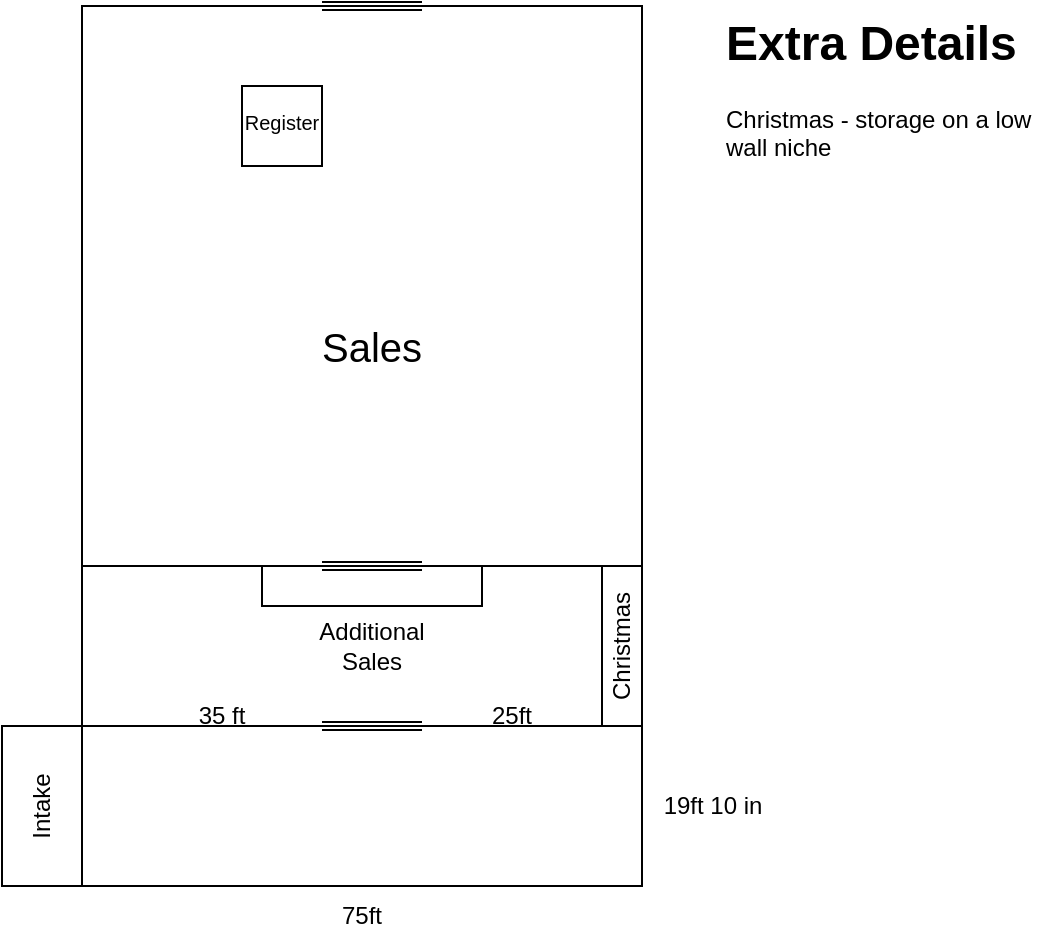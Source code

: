 <mxfile version="26.0.11" pages="2">
  <diagram name="Store_Layout_Base" id="E8MO1os7tG6Go1OcQBKb">
    <mxGraphModel dx="794" dy="1512" grid="1" gridSize="10" guides="1" tooltips="1" connect="1" arrows="1" fold="1" page="1" pageScale="1" pageWidth="850" pageHeight="1100" math="0" shadow="0">
      <root>
        <mxCell id="0" />
        <mxCell id="1" parent="0" />
        <mxCell id="KRuYIotHOblg3rBYZyvx-1" value="" style="rounded=0;whiteSpace=wrap;html=1;" vertex="1" parent="1">
          <mxGeometry x="240" width="280" height="280" as="geometry" />
        </mxCell>
        <mxCell id="KRuYIotHOblg3rBYZyvx-2" value="" style="rounded=0;whiteSpace=wrap;html=1;" vertex="1" parent="1">
          <mxGeometry x="240" y="280" width="280" height="80" as="geometry" />
        </mxCell>
        <mxCell id="KRuYIotHOblg3rBYZyvx-3" value="" style="rounded=0;whiteSpace=wrap;html=1;" vertex="1" parent="1">
          <mxGeometry x="240" y="360" width="280" height="80" as="geometry" />
        </mxCell>
        <mxCell id="KRuYIotHOblg3rBYZyvx-4" value="" style="rounded=0;whiteSpace=wrap;html=1;" vertex="1" parent="1">
          <mxGeometry x="200" y="360" width="40" height="80" as="geometry" />
        </mxCell>
        <mxCell id="KRuYIotHOblg3rBYZyvx-5" value="75ft" style="text;html=1;align=center;verticalAlign=middle;whiteSpace=wrap;rounded=0;" vertex="1" parent="1">
          <mxGeometry x="350" y="440" width="60" height="30" as="geometry" />
        </mxCell>
        <mxCell id="KRuYIotHOblg3rBYZyvx-6" value="19ft 10 in" style="text;html=1;align=center;verticalAlign=middle;resizable=0;points=[];autosize=1;strokeColor=none;fillColor=none;" vertex="1" parent="1">
          <mxGeometry x="520" y="385" width="70" height="30" as="geometry" />
        </mxCell>
        <mxCell id="KRuYIotHOblg3rBYZyvx-8" value="" style="rounded=0;whiteSpace=wrap;html=1;" vertex="1" parent="1">
          <mxGeometry x="500" y="280" width="20" height="80" as="geometry" />
        </mxCell>
        <mxCell id="KRuYIotHOblg3rBYZyvx-9" value="35 ft" style="text;html=1;align=center;verticalAlign=middle;whiteSpace=wrap;rounded=0;" vertex="1" parent="1">
          <mxGeometry x="280" y="340" width="60" height="30" as="geometry" />
        </mxCell>
        <mxCell id="KRuYIotHOblg3rBYZyvx-10" value="25ft" style="text;html=1;align=center;verticalAlign=middle;whiteSpace=wrap;rounded=0;" vertex="1" parent="1">
          <mxGeometry x="425" y="340" width="60" height="30" as="geometry" />
        </mxCell>
        <mxCell id="KRuYIotHOblg3rBYZyvx-11" value="" style="shape=link;html=1;rounded=0;" edge="1" parent="1">
          <mxGeometry width="100" relative="1" as="geometry">
            <mxPoint x="360" y="360" as="sourcePoint" />
            <mxPoint x="410" y="360" as="targetPoint" />
          </mxGeometry>
        </mxCell>
        <mxCell id="KRuYIotHOblg3rBYZyvx-17" value="" style="shape=link;html=1;rounded=0;" edge="1" parent="1">
          <mxGeometry width="100" relative="1" as="geometry">
            <mxPoint x="360" as="sourcePoint" />
            <mxPoint x="410" as="targetPoint" />
          </mxGeometry>
        </mxCell>
        <mxCell id="KRuYIotHOblg3rBYZyvx-18" value="" style="rounded=0;whiteSpace=wrap;html=1;" vertex="1" parent="1">
          <mxGeometry x="320" y="40" width="40" height="40" as="geometry" />
        </mxCell>
        <mxCell id="KRuYIotHOblg3rBYZyvx-19" value="&lt;font style=&quot;font-size: 10px;&quot;&gt;Register&lt;/font&gt;" style="text;html=1;align=center;verticalAlign=middle;whiteSpace=wrap;rounded=0;" vertex="1" parent="1">
          <mxGeometry x="320" y="50" width="40" height="15" as="geometry" />
        </mxCell>
        <mxCell id="KRuYIotHOblg3rBYZyvx-20" value="" style="rounded=0;whiteSpace=wrap;html=1;" vertex="1" parent="1">
          <mxGeometry x="330" y="280" width="110" height="20" as="geometry" />
        </mxCell>
        <mxCell id="KRuYIotHOblg3rBYZyvx-21" value="" style="shape=link;html=1;rounded=0;" edge="1" parent="1">
          <mxGeometry width="100" relative="1" as="geometry">
            <mxPoint x="360" y="280" as="sourcePoint" />
            <mxPoint x="410" y="280" as="targetPoint" />
          </mxGeometry>
        </mxCell>
        <mxCell id="KRuYIotHOblg3rBYZyvx-23" value="Christmas" style="text;html=1;align=center;verticalAlign=middle;whiteSpace=wrap;rounded=0;rotation=270;" vertex="1" parent="1">
          <mxGeometry x="480" y="305" width="60" height="30" as="geometry" />
        </mxCell>
        <mxCell id="KRuYIotHOblg3rBYZyvx-26" value="&lt;h1 style=&quot;margin-top: 0px;&quot;&gt;Extra Details&lt;/h1&gt;&lt;p&gt;Christmas - storage on a low wall niche&lt;/p&gt;&lt;p&gt;&lt;br&gt;&lt;/p&gt;" style="text;html=1;whiteSpace=wrap;overflow=hidden;rounded=0;" vertex="1" parent="1">
          <mxGeometry x="560" y="-2.5" width="160" height="120" as="geometry" />
        </mxCell>
        <mxCell id="KRuYIotHOblg3rBYZyvx-27" value="Intake" style="text;html=1;align=center;verticalAlign=middle;whiteSpace=wrap;rounded=0;rotation=270;" vertex="1" parent="1">
          <mxGeometry x="190" y="385" width="60" height="30" as="geometry" />
        </mxCell>
        <mxCell id="KRuYIotHOblg3rBYZyvx-28" value="&lt;font style=&quot;font-size: 20px;&quot;&gt;Sales&lt;/font&gt;" style="text;html=1;align=center;verticalAlign=middle;whiteSpace=wrap;rounded=0;" vertex="1" parent="1">
          <mxGeometry x="340" y="140" width="90" height="60" as="geometry" />
        </mxCell>
        <mxCell id="KRuYIotHOblg3rBYZyvx-29" value="Additional Sales" style="text;html=1;align=center;verticalAlign=middle;whiteSpace=wrap;rounded=0;" vertex="1" parent="1">
          <mxGeometry x="355" y="305" width="60" height="30" as="geometry" />
        </mxCell>
      </root>
    </mxGraphModel>
  </diagram>
  <diagram id="iPrsyyJvYXZhke6_nRYa" name="Pallet_Stack">
    <mxGraphModel dx="794" dy="412" grid="1" gridSize="10" guides="1" tooltips="1" connect="1" arrows="1" fold="1" page="1" pageScale="1" pageWidth="850" pageHeight="1100" math="0" shadow="0">
      <root>
        <mxCell id="0" />
        <mxCell id="1" parent="0" />
        <mxCell id="oVNkJPlwlEx_IBecZ67c-1" value="" style="endArrow=none;html=1;rounded=0;strokeWidth=4;" edge="1" parent="1">
          <mxGeometry width="50" height="50" relative="1" as="geometry">
            <mxPoint x="320" y="400" as="sourcePoint" />
            <mxPoint x="320" y="70" as="targetPoint" />
          </mxGeometry>
        </mxCell>
        <mxCell id="N-b951e8e8a2WLPTDQjh-1" value="" style="endArrow=none;html=1;rounded=0;strokeWidth=4;" edge="1" parent="1">
          <mxGeometry width="50" height="50" relative="1" as="geometry">
            <mxPoint x="480" y="400" as="sourcePoint" />
            <mxPoint x="480" y="70" as="targetPoint" />
          </mxGeometry>
        </mxCell>
        <mxCell id="N-b951e8e8a2WLPTDQjh-2" value="" style="shape=link;html=1;rounded=0;strokeWidth=4;" edge="1" parent="1">
          <mxGeometry width="100" relative="1" as="geometry">
            <mxPoint x="320" y="320" as="sourcePoint" />
            <mxPoint x="480" y="320" as="targetPoint" />
          </mxGeometry>
        </mxCell>
        <mxCell id="N-b951e8e8a2WLPTDQjh-3" value="" style="shape=link;html=1;rounded=0;strokeWidth=4;" edge="1" parent="1">
          <mxGeometry width="100" relative="1" as="geometry">
            <mxPoint x="320" y="240" as="sourcePoint" />
            <mxPoint x="480" y="240" as="targetPoint" />
          </mxGeometry>
        </mxCell>
        <mxCell id="N-b951e8e8a2WLPTDQjh-4" value="" style="shape=link;html=1;rounded=0;strokeWidth=4;" edge="1" parent="1">
          <mxGeometry width="100" relative="1" as="geometry">
            <mxPoint x="320" y="160" as="sourcePoint" />
            <mxPoint x="480" y="160" as="targetPoint" />
          </mxGeometry>
        </mxCell>
        <mxCell id="N-b951e8e8a2WLPTDQjh-5" value="" style="shape=link;html=1;rounded=0;strokeWidth=4;" edge="1" parent="1">
          <mxGeometry width="100" relative="1" as="geometry">
            <mxPoint x="320" y="80" as="sourcePoint" />
            <mxPoint x="480" y="80" as="targetPoint" />
          </mxGeometry>
        </mxCell>
        <mxCell id="N-b951e8e8a2WLPTDQjh-6" value="&lt;font style=&quot;font-size: 20px;&quot;&gt;9.67 ft&lt;/font&gt;" style="text;html=1;align=center;verticalAlign=middle;resizable=0;points=[];autosize=1;strokeColor=none;fillColor=none;rotation=270;" vertex="1" parent="1">
          <mxGeometry x="250" y="210" width="80" height="40" as="geometry" />
        </mxCell>
        <mxCell id="N-b951e8e8a2WLPTDQjh-7" value="&lt;font style=&quot;font-size: 15px;&quot;&gt;5 ft&lt;/font&gt;" style="text;html=1;align=center;verticalAlign=middle;whiteSpace=wrap;rounded=0;" vertex="1" parent="1">
          <mxGeometry x="600" y="280" width="60" height="30" as="geometry" />
        </mxCell>
        <mxCell id="N-b951e8e8a2WLPTDQjh-9" value="&lt;font style=&quot;font-size: 14px;&quot;&gt;1.5 in&lt;/font&gt;" style="text;html=1;align=center;verticalAlign=middle;whiteSpace=wrap;rounded=0;" vertex="1" parent="1">
          <mxGeometry x="290" y="400" width="60" height="30" as="geometry" />
        </mxCell>
        <mxCell id="N-b951e8e8a2WLPTDQjh-10" value="&lt;font style=&quot;font-size: 14px;&quot;&gt;1.5 in&lt;/font&gt;" style="text;html=1;align=center;verticalAlign=middle;whiteSpace=wrap;rounded=0;" vertex="1" parent="1">
          <mxGeometry x="450" y="400" width="60" height="30" as="geometry" />
        </mxCell>
        <mxCell id="N-b951e8e8a2WLPTDQjh-12" value="&lt;font style=&quot;font-size: 14px;&quot;&gt;4.5 in&lt;/font&gt;" style="text;html=1;align=center;verticalAlign=middle;whiteSpace=wrap;rounded=0;rotation=270;" vertex="1" parent="1">
          <mxGeometry x="510" y="300" width="60" height="30" as="geometry" />
        </mxCell>
        <mxCell id="N-b951e8e8a2WLPTDQjh-13" value="" style="shape=link;html=1;rounded=0;strokeWidth=4;" edge="1" parent="1">
          <mxGeometry width="100" relative="1" as="geometry">
            <mxPoint x="560" y="314.5" as="sourcePoint" />
            <mxPoint x="720" y="314.5" as="targetPoint" />
          </mxGeometry>
        </mxCell>
        <mxCell id="N-b951e8e8a2WLPTDQjh-15" value="&lt;font style=&quot;font-size: 15px;&quot;&gt;5ft 3in&lt;/font&gt;" style="text;html=1;align=center;verticalAlign=middle;whiteSpace=wrap;rounded=0;" vertex="1" parent="1">
          <mxGeometry x="370" y="20" width="60" height="30" as="geometry" />
        </mxCell>
        <mxCell id="N-b951e8e8a2WLPTDQjh-18" value="" style="endArrow=none;dashed=1;html=1;dashPattern=1 3;strokeWidth=3;rounded=0;" edge="1" parent="1" target="N-b951e8e8a2WLPTDQjh-17">
          <mxGeometry width="50" height="50" relative="1" as="geometry">
            <mxPoint x="320" y="50" as="sourcePoint" />
            <mxPoint x="480" y="50" as="targetPoint" />
          </mxGeometry>
        </mxCell>
        <mxCell id="N-b951e8e8a2WLPTDQjh-17" value="" style="shape=crossbar;whiteSpace=wrap;html=1;rounded=1;strokeWidth=2;" vertex="1" parent="1">
          <mxGeometry x="320" y="40" width="160" height="20" as="geometry" />
        </mxCell>
      </root>
    </mxGraphModel>
  </diagram>
</mxfile>
